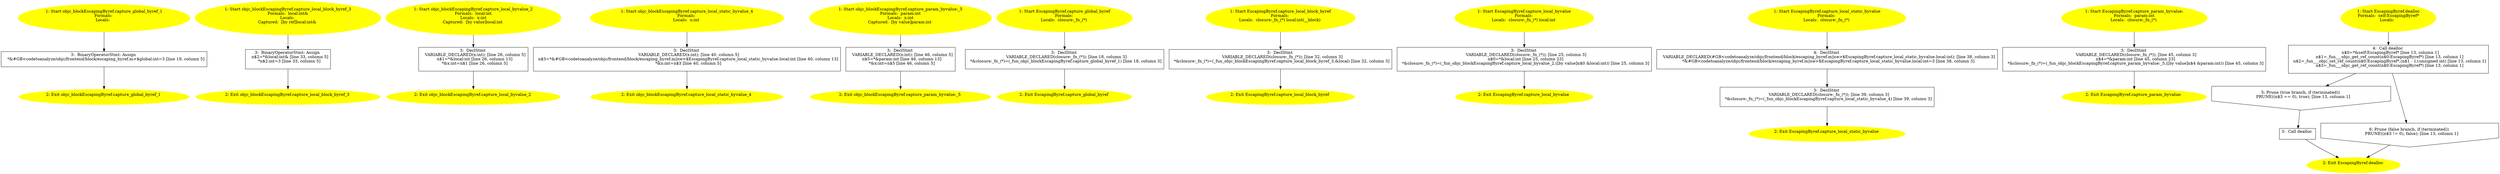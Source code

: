 /* @generated */
digraph cfg {
"objc_blockEscapingByref.capture_global_byref_1.71c6ece6ee30cbceb6bb1ac4222fc774_1" [label="1: Start objc_blockEscapingByref.capture_global_byref_1\nFormals: \nLocals:  \n  " color=yellow style=filled]
	

	 "objc_blockEscapingByref.capture_global_byref_1.71c6ece6ee30cbceb6bb1ac4222fc774_1" -> "objc_blockEscapingByref.capture_global_byref_1.71c6ece6ee30cbceb6bb1ac4222fc774_3" ;
"objc_blockEscapingByref.capture_global_byref_1.71c6ece6ee30cbceb6bb1ac4222fc774_2" [label="2: Exit objc_blockEscapingByref.capture_global_byref_1 \n  " color=yellow style=filled]
	

"objc_blockEscapingByref.capture_global_byref_1.71c6ece6ee30cbceb6bb1ac4222fc774_3" [label="3:  BinaryOperatorStmt: Assign \n   *&#GB<codetoanalyze/objc/frontend/block/escaping_byref.m>$global:int=3 [line 19, column 5]\n " shape="box"]
	

	 "objc_blockEscapingByref.capture_global_byref_1.71c6ece6ee30cbceb6bb1ac4222fc774_3" -> "objc_blockEscapingByref.capture_global_byref_1.71c6ece6ee30cbceb6bb1ac4222fc774_2" ;
"objc_blockEscapingByref.capture_local_block_byref_3.e3584f1ccd5f005a0c753b9bf434cd37_1" [label="1: Start objc_blockEscapingByref.capture_local_block_byref_3\nFormals:  local:int&\nLocals: \nCaptured:  [by ref]local:int& \n  " color=yellow style=filled]
	

	 "objc_blockEscapingByref.capture_local_block_byref_3.e3584f1ccd5f005a0c753b9bf434cd37_1" -> "objc_blockEscapingByref.capture_local_block_byref_3.e3584f1ccd5f005a0c753b9bf434cd37_3" ;
"objc_blockEscapingByref.capture_local_block_byref_3.e3584f1ccd5f005a0c753b9bf434cd37_2" [label="2: Exit objc_blockEscapingByref.capture_local_block_byref_3 \n  " color=yellow style=filled]
	

"objc_blockEscapingByref.capture_local_block_byref_3.e3584f1ccd5f005a0c753b9bf434cd37_3" [label="3:  BinaryOperatorStmt: Assign \n   n$2=*&local:int& [line 33, column 5]\n  *n$2:int=3 [line 33, column 5]\n " shape="box"]
	

	 "objc_blockEscapingByref.capture_local_block_byref_3.e3584f1ccd5f005a0c753b9bf434cd37_3" -> "objc_blockEscapingByref.capture_local_block_byref_3.e3584f1ccd5f005a0c753b9bf434cd37_2" ;
"objc_blockEscapingByref.capture_local_byvalue_2.f19e514fa65b29c94c8ca5dfb300d895_1" [label="1: Start objc_blockEscapingByref.capture_local_byvalue_2\nFormals:  local:int\nLocals:  x:int\nCaptured:  [by value]local:int \n  " color=yellow style=filled]
	

	 "objc_blockEscapingByref.capture_local_byvalue_2.f19e514fa65b29c94c8ca5dfb300d895_1" -> "objc_blockEscapingByref.capture_local_byvalue_2.f19e514fa65b29c94c8ca5dfb300d895_3" ;
"objc_blockEscapingByref.capture_local_byvalue_2.f19e514fa65b29c94c8ca5dfb300d895_2" [label="2: Exit objc_blockEscapingByref.capture_local_byvalue_2 \n  " color=yellow style=filled]
	

"objc_blockEscapingByref.capture_local_byvalue_2.f19e514fa65b29c94c8ca5dfb300d895_3" [label="3:  DeclStmt \n   VARIABLE_DECLARED(x:int); [line 26, column 5]\n  n$1=*&local:int [line 26, column 13]\n  *&x:int=n$1 [line 26, column 5]\n " shape="box"]
	

	 "objc_blockEscapingByref.capture_local_byvalue_2.f19e514fa65b29c94c8ca5dfb300d895_3" -> "objc_blockEscapingByref.capture_local_byvalue_2.f19e514fa65b29c94c8ca5dfb300d895_2" ;
"objc_blockEscapingByref.capture_local_static_byvalue_4.c3f6724a818e1f8b6ce2010807ddaa98_1" [label="1: Start objc_blockEscapingByref.capture_local_static_byvalue_4\nFormals: \nLocals:  x:int \n  " color=yellow style=filled]
	

	 "objc_blockEscapingByref.capture_local_static_byvalue_4.c3f6724a818e1f8b6ce2010807ddaa98_1" -> "objc_blockEscapingByref.capture_local_static_byvalue_4.c3f6724a818e1f8b6ce2010807ddaa98_3" ;
"objc_blockEscapingByref.capture_local_static_byvalue_4.c3f6724a818e1f8b6ce2010807ddaa98_2" [label="2: Exit objc_blockEscapingByref.capture_local_static_byvalue_4 \n  " color=yellow style=filled]
	

"objc_blockEscapingByref.capture_local_static_byvalue_4.c3f6724a818e1f8b6ce2010807ddaa98_3" [label="3:  DeclStmt \n   VARIABLE_DECLARED(x:int); [line 40, column 5]\n  n$3=*&#GB<codetoanalyze/objc/frontend/block/escaping_byref.m|ice>$EscapingByref.capture_local_static_byvalue.local:int [line 40, column 13]\n  *&x:int=n$3 [line 40, column 5]\n " shape="box"]
	

	 "objc_blockEscapingByref.capture_local_static_byvalue_4.c3f6724a818e1f8b6ce2010807ddaa98_3" -> "objc_blockEscapingByref.capture_local_static_byvalue_4.c3f6724a818e1f8b6ce2010807ddaa98_2" ;
"objc_blockEscapingByref.capture_param_byvalue:_5.f5bb82a8a518c0c4d631c0f262866fb5_1" [label="1: Start objc_blockEscapingByref.capture_param_byvalue:_5\nFormals:  param:int\nLocals:  x:int\nCaptured:  [by value]param:int \n  " color=yellow style=filled]
	

	 "objc_blockEscapingByref.capture_param_byvalue:_5.f5bb82a8a518c0c4d631c0f262866fb5_1" -> "objc_blockEscapingByref.capture_param_byvalue:_5.f5bb82a8a518c0c4d631c0f262866fb5_3" ;
"objc_blockEscapingByref.capture_param_byvalue:_5.f5bb82a8a518c0c4d631c0f262866fb5_2" [label="2: Exit objc_blockEscapingByref.capture_param_byvalue:_5 \n  " color=yellow style=filled]
	

"objc_blockEscapingByref.capture_param_byvalue:_5.f5bb82a8a518c0c4d631c0f262866fb5_3" [label="3:  DeclStmt \n   VARIABLE_DECLARED(x:int); [line 46, column 5]\n  n$5=*&param:int [line 46, column 13]\n  *&x:int=n$5 [line 46, column 5]\n " shape="box"]
	

	 "objc_blockEscapingByref.capture_param_byvalue:_5.f5bb82a8a518c0c4d631c0f262866fb5_3" -> "objc_blockEscapingByref.capture_param_byvalue:_5.f5bb82a8a518c0c4d631c0f262866fb5_2" ;
"capture_global_byref#EscapingByref#class.d5798002ff336b6db40d170c64f79dfa_1" [label="1: Start EscapingByref.capture_global_byref\nFormals: \nLocals:  closure:_fn_(*) \n  " color=yellow style=filled]
	

	 "capture_global_byref#EscapingByref#class.d5798002ff336b6db40d170c64f79dfa_1" -> "capture_global_byref#EscapingByref#class.d5798002ff336b6db40d170c64f79dfa_3" ;
"capture_global_byref#EscapingByref#class.d5798002ff336b6db40d170c64f79dfa_2" [label="2: Exit EscapingByref.capture_global_byref \n  " color=yellow style=filled]
	

"capture_global_byref#EscapingByref#class.d5798002ff336b6db40d170c64f79dfa_3" [label="3:  DeclStmt \n   VARIABLE_DECLARED(closure:_fn_(*)); [line 18, column 3]\n  *&closure:_fn_(*)=(_fun_objc_blockEscapingByref.capture_global_byref_1) [line 18, column 3]\n " shape="box"]
	

	 "capture_global_byref#EscapingByref#class.d5798002ff336b6db40d170c64f79dfa_3" -> "capture_global_byref#EscapingByref#class.d5798002ff336b6db40d170c64f79dfa_2" ;
"capture_local_block_byref#EscapingByref#class.6666a6c7666ee99b965268341dfff1ed_1" [label="1: Start EscapingByref.capture_local_block_byref\nFormals: \nLocals:  closure:_fn_(*) local:int(__block) \n  " color=yellow style=filled]
	

	 "capture_local_block_byref#EscapingByref#class.6666a6c7666ee99b965268341dfff1ed_1" -> "capture_local_block_byref#EscapingByref#class.6666a6c7666ee99b965268341dfff1ed_3" ;
"capture_local_block_byref#EscapingByref#class.6666a6c7666ee99b965268341dfff1ed_2" [label="2: Exit EscapingByref.capture_local_block_byref \n  " color=yellow style=filled]
	

"capture_local_block_byref#EscapingByref#class.6666a6c7666ee99b965268341dfff1ed_3" [label="3:  DeclStmt \n   VARIABLE_DECLARED(closure:_fn_(*)); [line 32, column 3]\n  *&closure:_fn_(*)=(_fun_objc_blockEscapingByref.capture_local_block_byref_3,&local) [line 32, column 3]\n " shape="box"]
	

	 "capture_local_block_byref#EscapingByref#class.6666a6c7666ee99b965268341dfff1ed_3" -> "capture_local_block_byref#EscapingByref#class.6666a6c7666ee99b965268341dfff1ed_2" ;
"capture_local_byvalue#EscapingByref#class.1125724b2218b1f9ed9626a91a882cd6_1" [label="1: Start EscapingByref.capture_local_byvalue\nFormals: \nLocals:  closure:_fn_(*) local:int \n  " color=yellow style=filled]
	

	 "capture_local_byvalue#EscapingByref#class.1125724b2218b1f9ed9626a91a882cd6_1" -> "capture_local_byvalue#EscapingByref#class.1125724b2218b1f9ed9626a91a882cd6_3" ;
"capture_local_byvalue#EscapingByref#class.1125724b2218b1f9ed9626a91a882cd6_2" [label="2: Exit EscapingByref.capture_local_byvalue \n  " color=yellow style=filled]
	

"capture_local_byvalue#EscapingByref#class.1125724b2218b1f9ed9626a91a882cd6_3" [label="3:  DeclStmt \n   VARIABLE_DECLARED(closure:_fn_(*)); [line 25, column 3]\n  n$0=*&local:int [line 25, column 23]\n  *&closure:_fn_(*)=(_fun_objc_blockEscapingByref.capture_local_byvalue_2,([by value]n$0 &local:int)) [line 25, column 3]\n " shape="box"]
	

	 "capture_local_byvalue#EscapingByref#class.1125724b2218b1f9ed9626a91a882cd6_3" -> "capture_local_byvalue#EscapingByref#class.1125724b2218b1f9ed9626a91a882cd6_2" ;
"capture_local_static_byvalue#EscapingByref#class.62aaa1df15079c55c89f40cca7b36f49_1" [label="1: Start EscapingByref.capture_local_static_byvalue\nFormals: \nLocals:  closure:_fn_(*) \n  " color=yellow style=filled]
	

	 "capture_local_static_byvalue#EscapingByref#class.62aaa1df15079c55c89f40cca7b36f49_1" -> "capture_local_static_byvalue#EscapingByref#class.62aaa1df15079c55c89f40cca7b36f49_4" ;
"capture_local_static_byvalue#EscapingByref#class.62aaa1df15079c55c89f40cca7b36f49_2" [label="2: Exit EscapingByref.capture_local_static_byvalue \n  " color=yellow style=filled]
	

"capture_local_static_byvalue#EscapingByref#class.62aaa1df15079c55c89f40cca7b36f49_3" [label="3:  DeclStmt \n   VARIABLE_DECLARED(closure:_fn_(*)); [line 39, column 3]\n  *&closure:_fn_(*)=(_fun_objc_blockEscapingByref.capture_local_static_byvalue_4) [line 39, column 3]\n " shape="box"]
	

	 "capture_local_static_byvalue#EscapingByref#class.62aaa1df15079c55c89f40cca7b36f49_3" -> "capture_local_static_byvalue#EscapingByref#class.62aaa1df15079c55c89f40cca7b36f49_2" ;
"capture_local_static_byvalue#EscapingByref#class.62aaa1df15079c55c89f40cca7b36f49_4" [label="4:  DeclStmt \n   VARIABLE_DECLARED(#GB<codetoanalyze/objc/frontend/block/escaping_byref.m|ice>$EscapingByref.capture_local_static_byvalue.local:int); [line 38, column 3]\n  *&#GB<codetoanalyze/objc/frontend/block/escaping_byref.m|ice>$EscapingByref.capture_local_static_byvalue.local:int=3 [line 38, column 3]\n " shape="box"]
	

	 "capture_local_static_byvalue#EscapingByref#class.62aaa1df15079c55c89f40cca7b36f49_4" -> "capture_local_static_byvalue#EscapingByref#class.62aaa1df15079c55c89f40cca7b36f49_3" ;
"capture_param_byvalue:#EscapingByref#class.53132577f6f77d4aff66fe10ebd3eee9_1" [label="1: Start EscapingByref.capture_param_byvalue:\nFormals:  param:int\nLocals:  closure:_fn_(*) \n  " color=yellow style=filled]
	

	 "capture_param_byvalue:#EscapingByref#class.53132577f6f77d4aff66fe10ebd3eee9_1" -> "capture_param_byvalue:#EscapingByref#class.53132577f6f77d4aff66fe10ebd3eee9_3" ;
"capture_param_byvalue:#EscapingByref#class.53132577f6f77d4aff66fe10ebd3eee9_2" [label="2: Exit EscapingByref.capture_param_byvalue: \n  " color=yellow style=filled]
	

"capture_param_byvalue:#EscapingByref#class.53132577f6f77d4aff66fe10ebd3eee9_3" [label="3:  DeclStmt \n   VARIABLE_DECLARED(closure:_fn_(*)); [line 45, column 3]\n  n$4=*&param:int [line 45, column 23]\n  *&closure:_fn_(*)=(_fun_objc_blockEscapingByref.capture_param_byvalue:_5,([by value]n$4 &param:int)) [line 45, column 3]\n " shape="box"]
	

	 "capture_param_byvalue:#EscapingByref#class.53132577f6f77d4aff66fe10ebd3eee9_3" -> "capture_param_byvalue:#EscapingByref#class.53132577f6f77d4aff66fe10ebd3eee9_2" ;
"dealloc#EscapingByref#instance.40517e59a0de2ec4636441123541bfef_1" [label="1: Start EscapingByref.dealloc\nFormals:  self:EscapingByref*\nLocals:  \n  " color=yellow style=filled]
	

	 "dealloc#EscapingByref#instance.40517e59a0de2ec4636441123541bfef_1" -> "dealloc#EscapingByref#instance.40517e59a0de2ec4636441123541bfef_4" ;
"dealloc#EscapingByref#instance.40517e59a0de2ec4636441123541bfef_2" [label="2: Exit EscapingByref.dealloc \n  " color=yellow style=filled]
	

"dealloc#EscapingByref#instance.40517e59a0de2ec4636441123541bfef_3" [label="3:  Call dealloc \n  " shape="box"]
	

	 "dealloc#EscapingByref#instance.40517e59a0de2ec4636441123541bfef_3" -> "dealloc#EscapingByref#instance.40517e59a0de2ec4636441123541bfef_2" ;
"dealloc#EscapingByref#instance.40517e59a0de2ec4636441123541bfef_4" [label="4:  Call dealloc \n   n$0=*&self:EscapingByref* [line 13, column 1]\n  n$1=_fun___objc_get_ref_count(n$0:EscapingByref*) [line 13, column 1]\n  n$2=_fun___objc_set_ref_count(n$0:EscapingByref*,(n$1 - 1):unsigned int) [line 13, column 1]\n  n$3=_fun___objc_get_ref_count(n$0:EscapingByref*) [line 13, column 1]\n " shape="box"]
	

	 "dealloc#EscapingByref#instance.40517e59a0de2ec4636441123541bfef_4" -> "dealloc#EscapingByref#instance.40517e59a0de2ec4636441123541bfef_5" ;
	 "dealloc#EscapingByref#instance.40517e59a0de2ec4636441123541bfef_4" -> "dealloc#EscapingByref#instance.40517e59a0de2ec4636441123541bfef_6" ;
"dealloc#EscapingByref#instance.40517e59a0de2ec4636441123541bfef_5" [label="5: Prune (true branch, if (terminated)) \n   PRUNE((n$3 == 0), true); [line 13, column 1]\n " shape="invhouse"]
	

	 "dealloc#EscapingByref#instance.40517e59a0de2ec4636441123541bfef_5" -> "dealloc#EscapingByref#instance.40517e59a0de2ec4636441123541bfef_3" ;
"dealloc#EscapingByref#instance.40517e59a0de2ec4636441123541bfef_6" [label="6: Prune (false branch, if (terminated)) \n   PRUNE((n$3 != 0), false); [line 13, column 1]\n " shape="invhouse"]
	

	 "dealloc#EscapingByref#instance.40517e59a0de2ec4636441123541bfef_6" -> "dealloc#EscapingByref#instance.40517e59a0de2ec4636441123541bfef_2" ;
}

